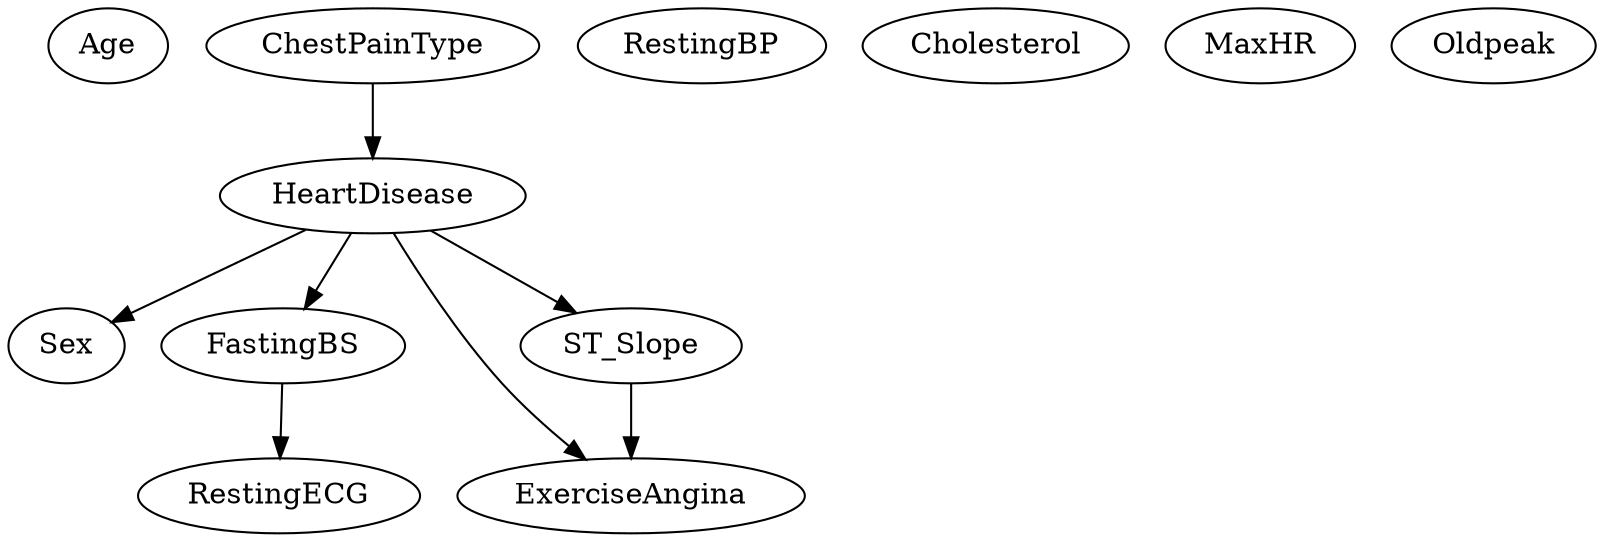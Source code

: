 // BN learned from data using Hill Climb Search
digraph {
	Age
	Sex
	ChestPainType
	RestingBP
	Cholesterol
	FastingBS
	RestingECG
	MaxHR
	ExerciseAngina
	Oldpeak
	ST_Slope
	HeartDisease
	ChestPainType -> HeartDisease
	FastingBS -> RestingECG
	ST_Slope -> ExerciseAngina
	HeartDisease -> ST_Slope
	HeartDisease -> ExerciseAngina
	HeartDisease -> Sex
	HeartDisease -> FastingBS
}
